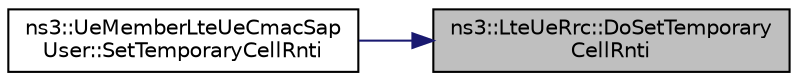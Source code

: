 digraph "ns3::LteUeRrc::DoSetTemporaryCellRnti"
{
 // LATEX_PDF_SIZE
  edge [fontname="Helvetica",fontsize="10",labelfontname="Helvetica",labelfontsize="10"];
  node [fontname="Helvetica",fontsize="10",shape=record];
  rankdir="RL";
  Node1 [label="ns3::LteUeRrc::DoSetTemporary\lCellRnti",height=0.2,width=0.4,color="black", fillcolor="grey75", style="filled", fontcolor="black",tooltip="Set temporary cell rnti function."];
  Node1 -> Node2 [dir="back",color="midnightblue",fontsize="10",style="solid",fontname="Helvetica"];
  Node2 [label="ns3::UeMemberLteUeCmacSap\lUser::SetTemporaryCellRnti",height=0.2,width=0.4,color="black", fillcolor="white", style="filled",URL="$classns3_1_1_ue_member_lte_ue_cmac_sap_user.html#af26d53d2b50990bcc96ff407dc8e0010",tooltip=" "];
}
